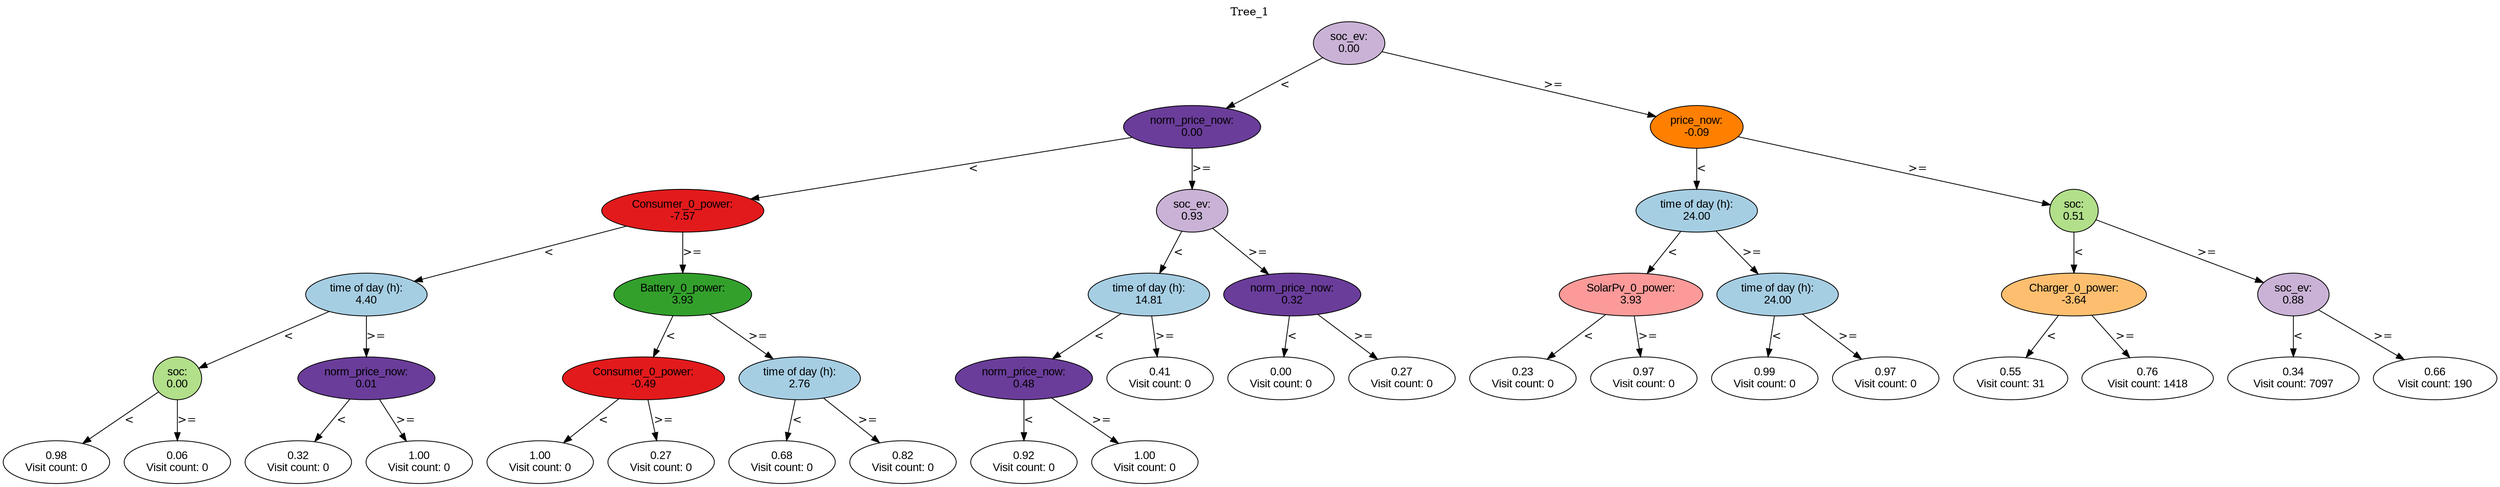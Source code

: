 digraph BST {
    node [fontname="Arial" style=filled colorscheme=paired12];
    0 [ label = "soc_ev:
0.00" fillcolor=9];
    1 [ label = "norm_price_now:
0.00" fillcolor=10];
    2 [ label = "Consumer_0_power:
-7.57" fillcolor=6];
    3 [ label = "time of day (h):
4.40" fillcolor=1];
    4 [ label = "soc:
0.00" fillcolor=3];
    5 [ label = "0.98
Visit count: 0" fillcolor=white];
    6 [ label = "0.06
Visit count: 0" fillcolor=white];
    7 [ label = "norm_price_now:
0.01" fillcolor=10];
    8 [ label = "0.32
Visit count: 0" fillcolor=white];
    9 [ label = "1.00
Visit count: 0" fillcolor=white];
    10 [ label = "Battery_0_power:
3.93" fillcolor=4];
    11 [ label = "Consumer_0_power:
-0.49" fillcolor=6];
    12 [ label = "1.00
Visit count: 0" fillcolor=white];
    13 [ label = "0.27
Visit count: 0" fillcolor=white];
    14 [ label = "time of day (h):
2.76" fillcolor=1];
    15 [ label = "0.68
Visit count: 0" fillcolor=white];
    16 [ label = "0.82
Visit count: 0" fillcolor=white];
    17 [ label = "soc_ev:
0.93" fillcolor=9];
    18 [ label = "time of day (h):
14.81" fillcolor=1];
    19 [ label = "norm_price_now:
0.48" fillcolor=10];
    20 [ label = "0.92
Visit count: 0" fillcolor=white];
    21 [ label = "1.00
Visit count: 0" fillcolor=white];
    22 [ label = "0.41
Visit count: 0" fillcolor=white];
    23 [ label = "norm_price_now:
0.32" fillcolor=10];
    24 [ label = "0.00
Visit count: 0" fillcolor=white];
    25 [ label = "0.27
Visit count: 0" fillcolor=white];
    26 [ label = "price_now:
-0.09" fillcolor=8];
    27 [ label = "time of day (h):
24.00" fillcolor=1];
    28 [ label = "SolarPv_0_power:
3.93" fillcolor=5];
    29 [ label = "0.23
Visit count: 0" fillcolor=white];
    30 [ label = "0.97
Visit count: 0" fillcolor=white];
    31 [ label = "time of day (h):
24.00" fillcolor=1];
    32 [ label = "0.99
Visit count: 0" fillcolor=white];
    33 [ label = "0.97
Visit count: 0" fillcolor=white];
    34 [ label = "soc:
0.51" fillcolor=3];
    35 [ label = "Charger_0_power:
-3.64" fillcolor=7];
    36 [ label = "0.55
Visit count: 31" fillcolor=white];
    37 [ label = "0.76
Visit count: 1418" fillcolor=white];
    38 [ label = "soc_ev:
0.88" fillcolor=9];
    39 [ label = "0.34
Visit count: 7097" fillcolor=white];
    40 [ label = "0.66
Visit count: 190" fillcolor=white];

    0  -> 1[ label = "<"];
    0  -> 26[ label = ">="];
    1  -> 2[ label = "<"];
    1  -> 17[ label = ">="];
    2  -> 3[ label = "<"];
    2  -> 10[ label = ">="];
    3  -> 4[ label = "<"];
    3  -> 7[ label = ">="];
    4  -> 5[ label = "<"];
    4  -> 6[ label = ">="];
    7  -> 8[ label = "<"];
    7  -> 9[ label = ">="];
    10  -> 11[ label = "<"];
    10  -> 14[ label = ">="];
    11  -> 12[ label = "<"];
    11  -> 13[ label = ">="];
    14  -> 15[ label = "<"];
    14  -> 16[ label = ">="];
    17  -> 18[ label = "<"];
    17  -> 23[ label = ">="];
    18  -> 19[ label = "<"];
    18  -> 22[ label = ">="];
    19  -> 20[ label = "<"];
    19  -> 21[ label = ">="];
    23  -> 24[ label = "<"];
    23  -> 25[ label = ">="];
    26  -> 27[ label = "<"];
    26  -> 34[ label = ">="];
    27  -> 28[ label = "<"];
    27  -> 31[ label = ">="];
    28  -> 29[ label = "<"];
    28  -> 30[ label = ">="];
    31  -> 32[ label = "<"];
    31  -> 33[ label = ">="];
    34  -> 35[ label = "<"];
    34  -> 38[ label = ">="];
    35  -> 36[ label = "<"];
    35  -> 37[ label = ">="];
    38  -> 39[ label = "<"];
    38  -> 40[ label = ">="];

    labelloc="t";
    label="Tree_1";
}